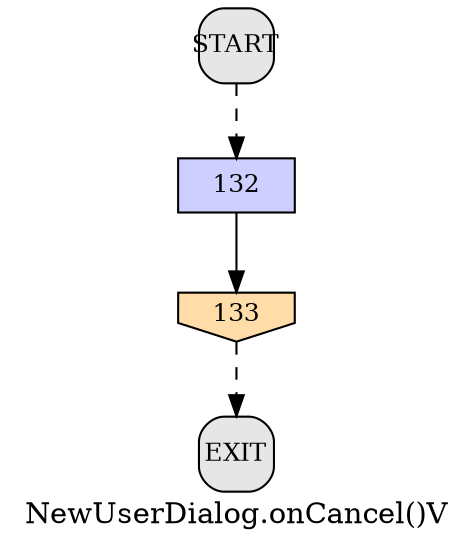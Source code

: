 /* --------------------------------------------------- */
/* Generated by Dr. Garbage Control Flow Graph Factory */
/* http://www.drgarbage.com                            */
/* Version: 4.5.0.201508311741                         */
/* Retrieved on: 2015-12-01 08:09:24.682               */
/* --------------------------------------------------- */
digraph "NewUserDialog.onCancel()V" {
 graph [label="NewUserDialog.onCancel()V"];
 2 [label="132", shape=box, style=filled, fillcolor="#CECEFF", fixedsize=true, fontsize=12, width=0.78, height=0.36 ]
 3 [label="133", shape=invhouse, style=filled, fillcolor="#FFDCA8", fixedsize=true, fontsize=12, width=0.78, height=0.36 ]
 4 [label="START", shape=box, style="filled, rounded", fillcolor="#E6E6E6", fixedsize=true, fontsize=12, width=0.5, height=0.5 ]
 5 [label="EXIT", shape=box, style="filled, rounded", fillcolor="#E6E6E6", fixedsize=true, fontsize=12, width=0.5, height=0.5 ]
 4 -> 2 [label="", style=dashed ]
 2 -> 3 [label="", style=solid ]
 3 -> 5 [label="", style=dashed ]
}
